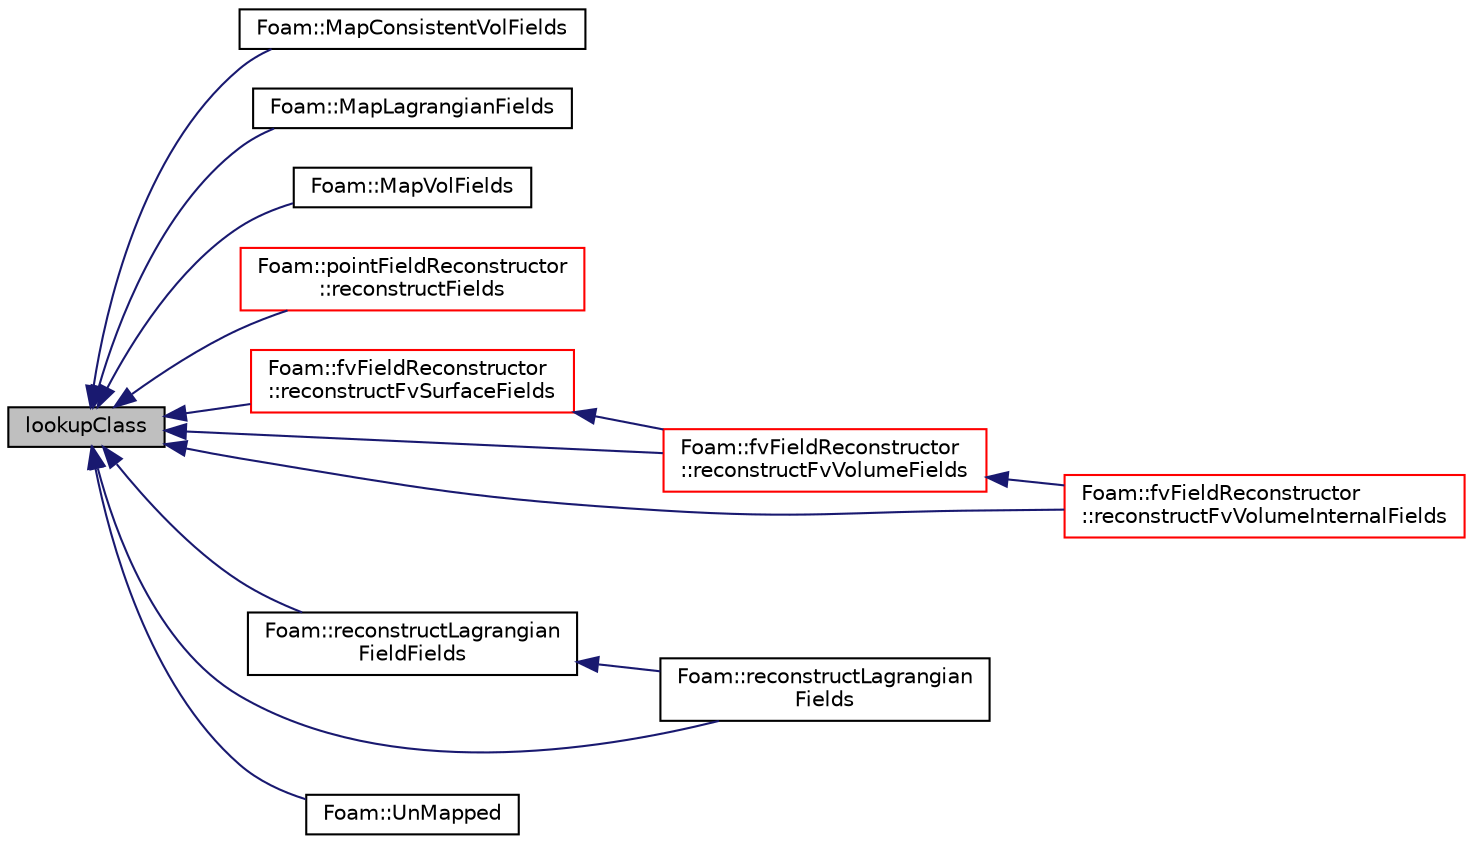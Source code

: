 digraph "lookupClass"
{
  bgcolor="transparent";
  edge [fontname="Helvetica",fontsize="10",labelfontname="Helvetica",labelfontsize="10"];
  node [fontname="Helvetica",fontsize="10",shape=record];
  rankdir="LR";
  Node1 [label="lookupClass",height=0.2,width=0.4,color="black", fillcolor="grey75", style="filled", fontcolor="black"];
  Node1 -> Node2 [dir="back",color="midnightblue",fontsize="10",style="solid",fontname="Helvetica"];
  Node2 [label="Foam::MapConsistentVolFields",height=0.2,width=0.4,color="black",URL="$a10974.html#aac4e9da9d87e049a6ceedd87d44d0e1e"];
  Node1 -> Node3 [dir="back",color="midnightblue",fontsize="10",style="solid",fontname="Helvetica"];
  Node3 [label="Foam::MapLagrangianFields",height=0.2,width=0.4,color="black",URL="$a10974.html#aa4c2477241512930dc343a71a890feb3",tooltip="Gets the indices of (source)particles that have been appended to the. "];
  Node1 -> Node4 [dir="back",color="midnightblue",fontsize="10",style="solid",fontname="Helvetica"];
  Node4 [label="Foam::MapVolFields",height=0.2,width=0.4,color="black",URL="$a10974.html#a1d6f6e241e1c37496af8a46df442780b"];
  Node1 -> Node5 [dir="back",color="midnightblue",fontsize="10",style="solid",fontname="Helvetica"];
  Node5 [label="Foam::pointFieldReconstructor\l::reconstructFields",height=0.2,width=0.4,color="red",URL="$a01919.html#afdbc06f26580a47771f50bfc33ac87a1",tooltip="Reconstruct and write all fields. "];
  Node1 -> Node6 [dir="back",color="midnightblue",fontsize="10",style="solid",fontname="Helvetica"];
  Node6 [label="Foam::fvFieldReconstructor\l::reconstructFvSurfaceFields",height=0.2,width=0.4,color="red",URL="$a00887.html#ae2d566ae42b0d3d1cae82189cc15e3f5",tooltip="Read, reconstruct and write all/selected surface fields. "];
  Node6 -> Node7 [dir="back",color="midnightblue",fontsize="10",style="solid",fontname="Helvetica"];
  Node7 [label="Foam::fvFieldReconstructor\l::reconstructFvVolumeFields",height=0.2,width=0.4,color="red",URL="$a00887.html#a8d6a39c49209189dc1677e2985888107",tooltip="Read, reconstruct and write all/selected volume fields. "];
  Node7 -> Node8 [dir="back",color="midnightblue",fontsize="10",style="solid",fontname="Helvetica"];
  Node8 [label="Foam::fvFieldReconstructor\l::reconstructFvVolumeInternalFields",height=0.2,width=0.4,color="red",URL="$a00887.html#a56b0a335258f4da54a984dc25ef10e89",tooltip="Read, reconstruct and write all/selected volume internal fields. "];
  Node1 -> Node7 [dir="back",color="midnightblue",fontsize="10",style="solid",fontname="Helvetica"];
  Node1 -> Node8 [dir="back",color="midnightblue",fontsize="10",style="solid",fontname="Helvetica"];
  Node1 -> Node9 [dir="back",color="midnightblue",fontsize="10",style="solid",fontname="Helvetica"];
  Node9 [label="Foam::reconstructLagrangian\lFieldFields",height=0.2,width=0.4,color="black",URL="$a10974.html#a7d4b2cacc32265a49e7664807afda7e5"];
  Node9 -> Node10 [dir="back",color="midnightblue",fontsize="10",style="solid",fontname="Helvetica"];
  Node10 [label="Foam::reconstructLagrangian\lFields",height=0.2,width=0.4,color="black",URL="$a10974.html#a46e14d4afb931626b729217805b535af"];
  Node1 -> Node10 [dir="back",color="midnightblue",fontsize="10",style="solid",fontname="Helvetica"];
  Node1 -> Node11 [dir="back",color="midnightblue",fontsize="10",style="solid",fontname="Helvetica"];
  Node11 [label="Foam::UnMapped",height=0.2,width=0.4,color="black",URL="$a10974.html#a8a2e5020e784534c6733a3c6a17be226"];
}
